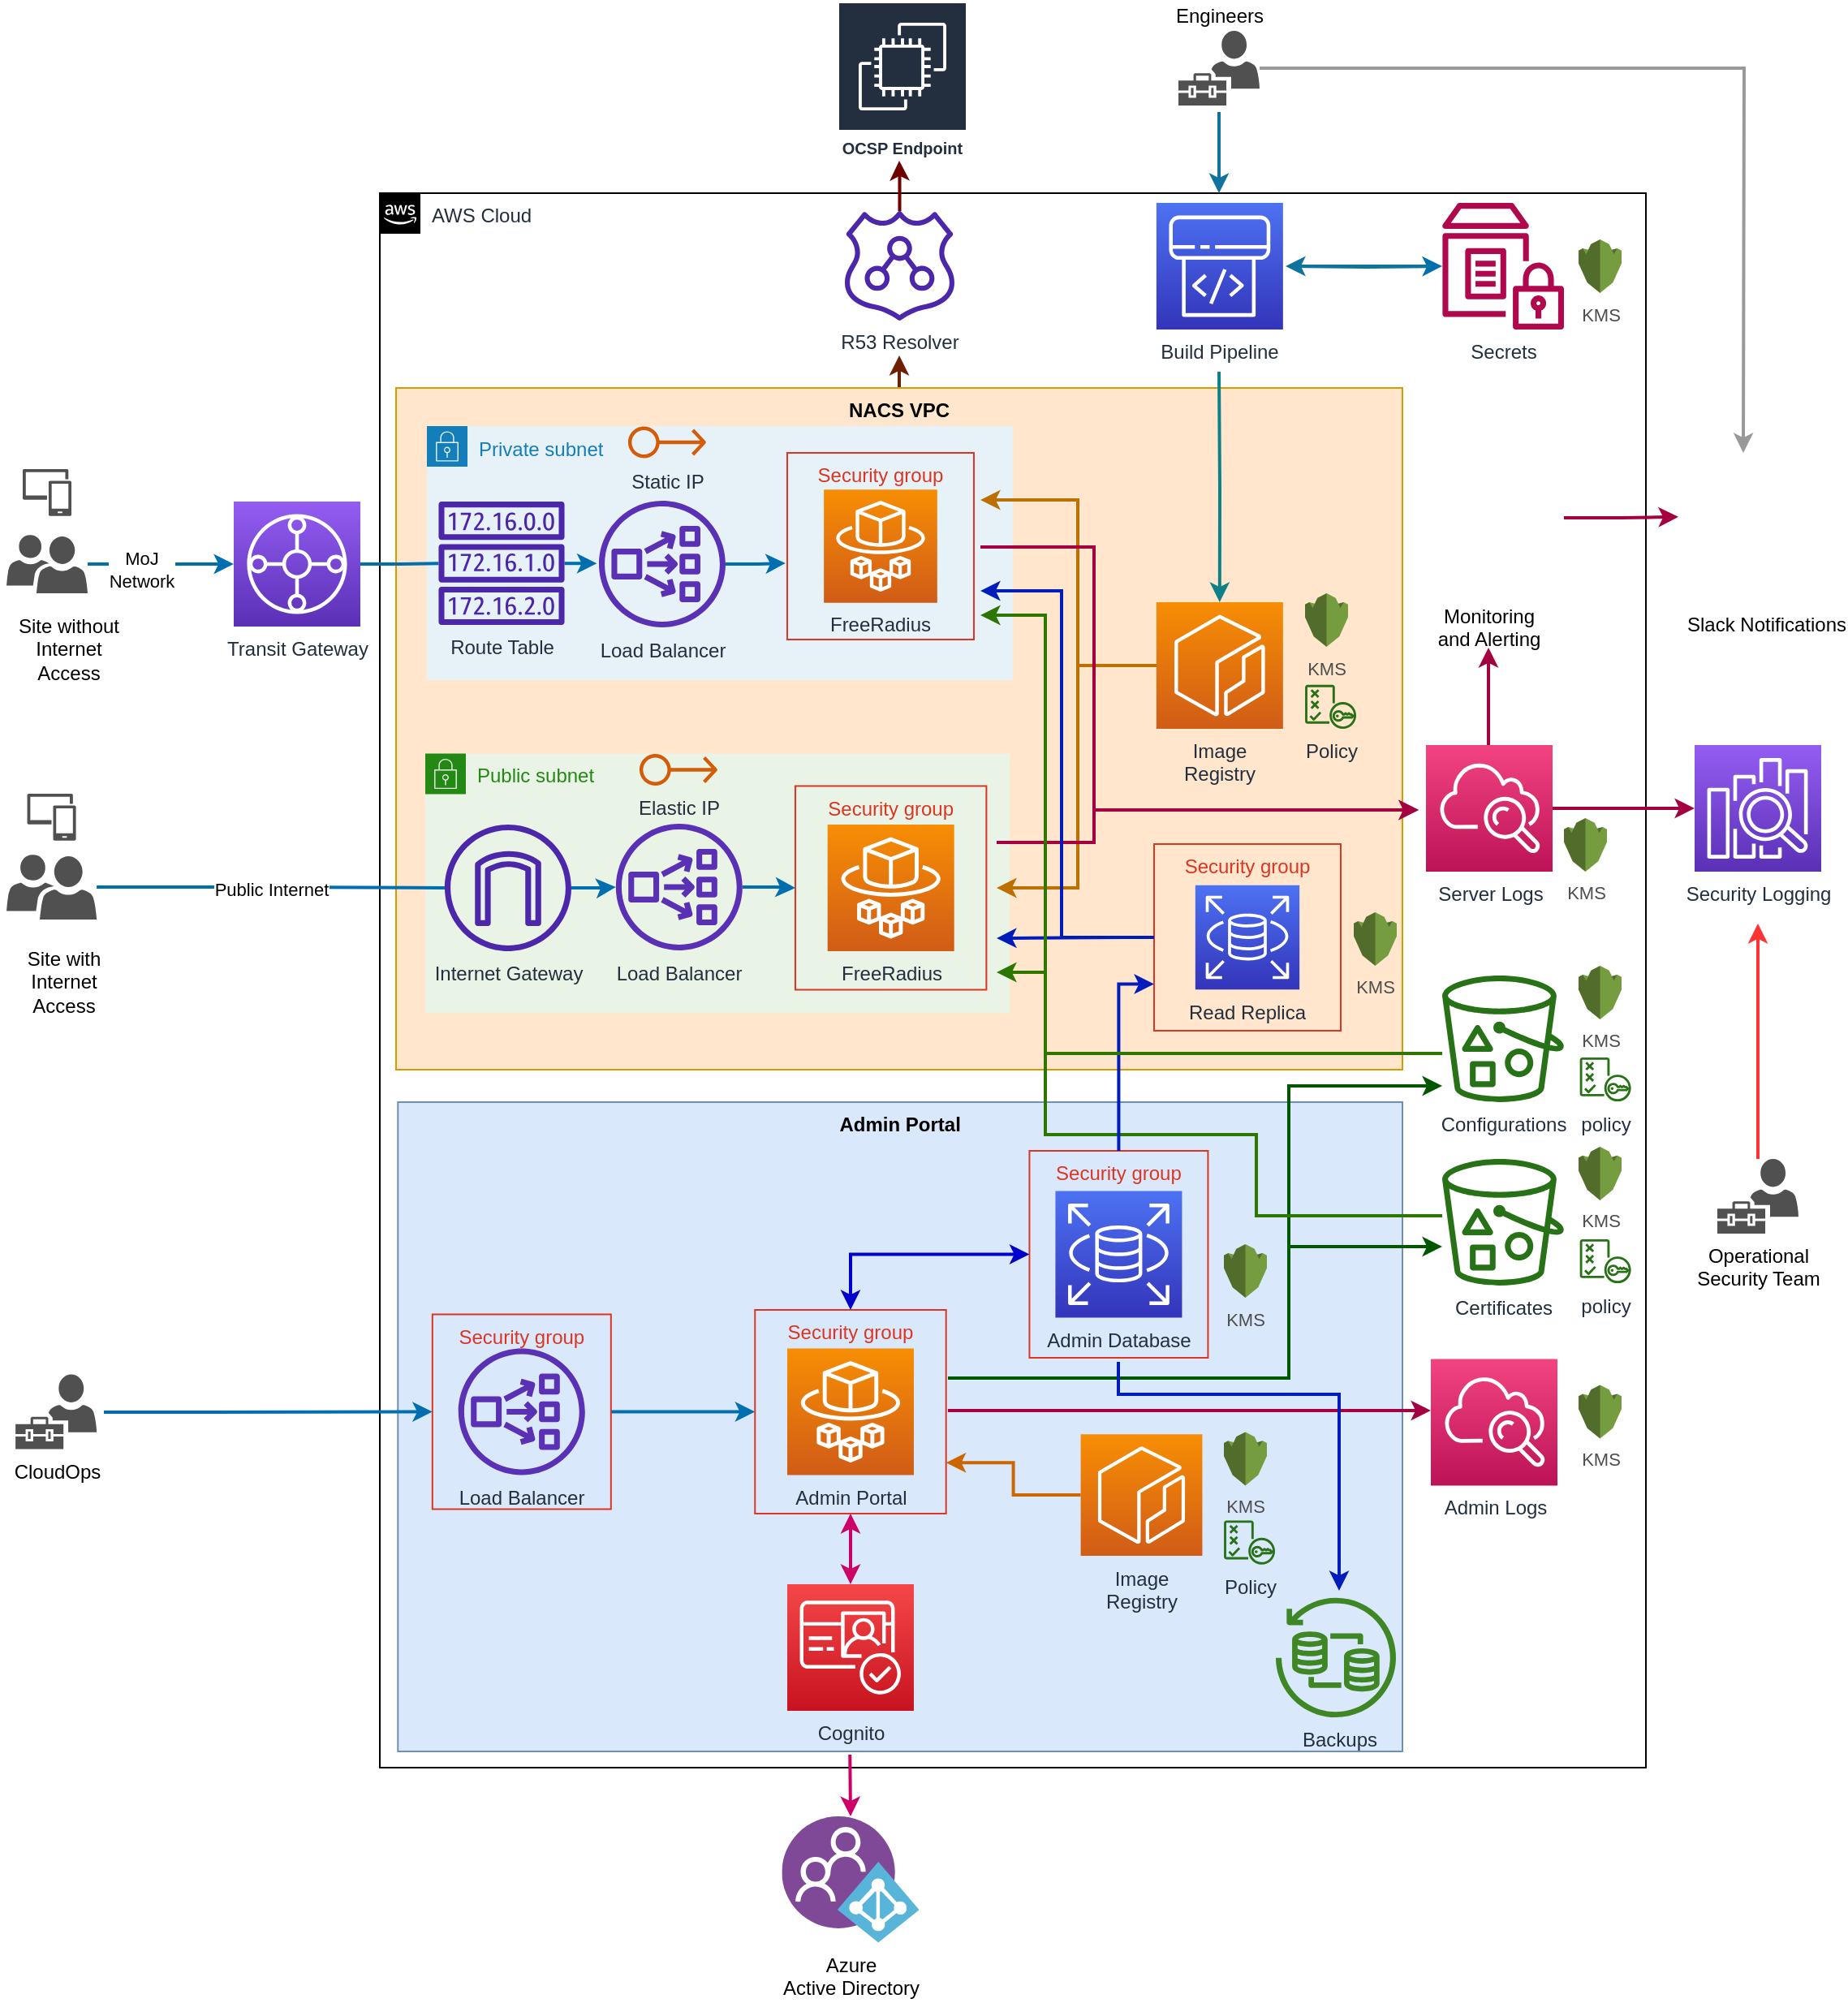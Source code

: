 <mxfile version="15.8.8" type="device"><diagram id="9MO6uvC0R2wSckzGNIwa" name="Page-1"><mxGraphModel dx="3204" dy="3673" grid="1" gridSize="10" guides="1" tooltips="1" connect="1" arrows="1" fold="1" page="1" pageScale="1" pageWidth="827" pageHeight="1169" math="0" shadow="0"><root><mxCell id="0"/><mxCell id="1" parent="0"/><mxCell id="9-9kvyiUO59uA4K4BosA-84" value="AWS Cloud" style="points=[[0,0],[0.25,0],[0.5,0],[0.75,0],[1,0],[1,0.25],[1,0.5],[1,0.75],[1,1],[0.75,1],[0.5,1],[0.25,1],[0,1],[0,0.75],[0,0.5],[0,0.25]];outlineConnect=0;gradientColor=none;html=1;whiteSpace=wrap;fontSize=12;fontStyle=0;shape=mxgraph.aws4.group;grIcon=mxgraph.aws4.group_aws_cloud_alt;strokeColor=#000000;fillColor=none;verticalAlign=top;align=left;spacingLeft=30;fontColor=#232F3E;dashed=0;" parent="1" vertex="1"><mxGeometry x="-590" y="-1060" width="780" height="970" as="geometry"/></mxCell><mxCell id="9-9kvyiUO59uA4K4BosA-189" value="Admin Portal" style="fillColor=#dae8fc;strokeColor=#6c8ebf;dashed=0;verticalAlign=top;fontStyle=1;" parent="1" vertex="1"><mxGeometry x="-578.86" y="-500" width="618.86" height="400" as="geometry"/></mxCell><mxCell id="W1wL9ashuMeTcyz9NrU6-119" style="edgeStyle=orthogonalEdgeStyle;rounded=0;orthogonalLoop=1;jettySize=auto;html=1;exitX=0.5;exitY=0;exitDx=0;exitDy=0;fontSize=11;fontColor=#4D4D4D;strokeWidth=2;fillColor=#a0522d;strokeColor=#6D1F00;" edge="1" parent="1" source="9-9kvyiUO59uA4K4BosA-187"><mxGeometry relative="1" as="geometry"><mxPoint x="-270" y="-960" as="targetPoint"/></mxGeometry></mxCell><mxCell id="9-9kvyiUO59uA4K4BosA-187" value="NACS VPC" style="fillColor=#ffe6cc;strokeColor=#d79b00;dashed=0;verticalAlign=top;fontStyle=1;" parent="1" vertex="1"><mxGeometry x="-580" y="-940" width="620" height="420" as="geometry"/></mxCell><mxCell id="9-9kvyiUO59uA4K4BosA-138" style="edgeStyle=orthogonalEdgeStyle;rounded=0;orthogonalLoop=1;jettySize=auto;html=1;strokeColor=#006EAF;strokeWidth=2;fillColor=#1ba1e2;" parent="1" source="AiLHbRzSf-J2AkT8xo80-5" target="NAixXiFrhquAeeg1MCdx-24" edge="1"><mxGeometry relative="1" as="geometry"><mxPoint x="-640" y="-616" as="targetPoint"/></mxGeometry></mxCell><mxCell id="W1wL9ashuMeTcyz9NrU6-104" value="MoJ &lt;br&gt;Network" style="edgeLabel;html=1;align=center;verticalAlign=middle;resizable=0;points=[];" vertex="1" connectable="0" parent="9-9kvyiUO59uA4K4BosA-138"><mxGeometry x="-0.275" y="-2" relative="1" as="geometry"><mxPoint y="1" as="offset"/></mxGeometry></mxCell><mxCell id="AiLHbRzSf-J2AkT8xo80-5" value="" style="pointerEvents=1;shadow=0;dashed=0;html=1;strokeColor=none;labelPosition=center;verticalLabelPosition=bottom;verticalAlign=top;align=center;fillColor=#505050;shape=mxgraph.mscae.intune.user_group" parent="1" vertex="1"><mxGeometry x="-820" y="-849.5" width="50" height="36" as="geometry"/></mxCell><mxCell id="AiLHbRzSf-J2AkT8xo80-6" value="CloudOps&lt;br&gt;" style="pointerEvents=1;shadow=0;dashed=0;html=1;strokeColor=none;labelPosition=center;verticalLabelPosition=bottom;verticalAlign=top;align=center;fillColor=#505050;shape=mxgraph.mscae.intune.user_management" parent="1" vertex="1"><mxGeometry x="-814.44" y="-332.25" width="50" height="46" as="geometry"/></mxCell><mxCell id="AiLHbRzSf-J2AkT8xo80-28" value="" style="pointerEvents=1;shadow=0;dashed=0;html=1;strokeColor=none;labelPosition=center;verticalLabelPosition=bottom;verticalAlign=top;align=center;fillColor=#505050;shape=mxgraph.mscae.intune.device_group" parent="1" vertex="1"><mxGeometry x="-810" y="-890.0" width="30" height="28.88" as="geometry"/></mxCell><mxCell id="Zwe5Y7tv6AMG9vgAHVcf-19" value="Azure &lt;br&gt;Active Directory" style="aspect=fixed;html=1;points=[];align=center;image;fontSize=12;image=img/lib/mscae/Azure_AD_B2C.svg;" parent="1" vertex="1"><mxGeometry x="-342.3" y="-60" width="84.58" height="77.81" as="geometry"/></mxCell><mxCell id="ob2yoat7zag57HKbLGKw-67" style="edgeStyle=orthogonalEdgeStyle;rounded=0;orthogonalLoop=1;jettySize=auto;html=1;entryX=0.5;entryY=0;entryDx=0;entryDy=0;entryPerimeter=0;strokeColor=#CC0066;strokeWidth=2;exitX=0.45;exitY=1.005;exitDx=0;exitDy=0;exitPerimeter=0;" parent="1" source="9-9kvyiUO59uA4K4BosA-189" target="Zwe5Y7tv6AMG9vgAHVcf-19" edge="1"><mxGeometry relative="1" as="geometry"><mxPoint x="-300" y="-90" as="sourcePoint"/></mxGeometry></mxCell><mxCell id="ob2yoat7zag57HKbLGKw-77" style="edgeStyle=orthogonalEdgeStyle;rounded=0;orthogonalLoop=1;jettySize=auto;html=1;entryX=0.5;entryY=1;entryDx=0;entryDy=0;startArrow=classic;startFill=1;strokeWidth=2;strokeColor=#CC0066;" parent="1" source="9-9kvyiUO59uA4K4BosA-210" target="ob2yoat7zag57HKbLGKw-64" edge="1"><mxGeometry relative="1" as="geometry"/></mxCell><mxCell id="9-9kvyiUO59uA4K4BosA-210" value="Cognito&lt;br&gt;" style="outlineConnect=0;fontColor=#232F3E;gradientColor=#F54749;gradientDirection=north;fillColor=#C7131F;strokeColor=#ffffff;dashed=0;verticalLabelPosition=bottom;verticalAlign=top;align=center;html=1;fontSize=12;fontStyle=0;aspect=fixed;shape=mxgraph.aws4.resourceIcon;resIcon=mxgraph.aws4.cognito;labelPosition=center;" parent="1" vertex="1"><mxGeometry x="-339.01" y="-203" width="78" height="78" as="geometry"/></mxCell><mxCell id="b-nBgKYfW51M7RJ4Bktz-7" style="edgeStyle=orthogonalEdgeStyle;rounded=0;orthogonalLoop=1;jettySize=auto;html=1;strokeColor=#006EAF;strokeWidth=2;entryX=0;entryY=0.5;entryDx=0;entryDy=0;fillColor=#1ba1e2;" parent="1" target="NAixXiFrhquAeeg1MCdx-9" edge="1"><mxGeometry relative="1" as="geometry"><mxPoint x="-520" y="-271" as="targetPoint"/><mxPoint x="-760" y="-309" as="sourcePoint"/><Array as="points"><mxPoint x="-694" y="-309"/></Array></mxGeometry></mxCell><mxCell id="b-nBgKYfW51M7RJ4Bktz-8" style="edgeStyle=orthogonalEdgeStyle;rounded=0;orthogonalLoop=1;jettySize=auto;html=1;strokeColor=#006EAF;strokeWidth=2;exitX=1;exitY=0.5;exitDx=0;exitDy=0;entryX=0;entryY=0.5;entryDx=0;entryDy=0;fillColor=#1ba1e2;" parent="1" source="NAixXiFrhquAeeg1MCdx-9" target="ob2yoat7zag57HKbLGKw-64" edge="1"><mxGeometry relative="1" as="geometry"><mxPoint x="-397.23" y="-270.76" as="sourcePoint"/><mxPoint x="-367.23" y="-270.76" as="targetPoint"/></mxGeometry></mxCell><mxCell id="ob2yoat7zag57HKbLGKw-85" style="edgeStyle=orthogonalEdgeStyle;rounded=0;orthogonalLoop=1;jettySize=auto;html=1;startArrow=none;startFill=0;endArrow=classic;endFill=1;strokeWidth=2;strokeColor=#CC6600;entryX=1;entryY=0.75;entryDx=0;entryDy=0;" parent="1" source="ojEpdzs_7g75hfdYQlUM-1" target="ob2yoat7zag57HKbLGKw-64" edge="1"><mxGeometry relative="1" as="geometry"><Array as="points"/><mxPoint x="-230" y="-280" as="targetPoint"/></mxGeometry></mxCell><mxCell id="ojEpdzs_7g75hfdYQlUM-1" value="Image &lt;br&gt;Registry" style="outlineConnect=0;fontColor=#232F3E;gradientColor=#F78E04;gradientDirection=north;fillColor=#D05C17;strokeColor=#ffffff;dashed=0;verticalLabelPosition=bottom;verticalAlign=top;align=center;html=1;fontSize=12;fontStyle=0;aspect=fixed;shape=mxgraph.aws4.resourceIcon;resIcon=mxgraph.aws4.ecr;" parent="1" vertex="1"><mxGeometry x="-158.21" y="-295.37" width="74.93" height="74.93" as="geometry"/></mxCell><mxCell id="NAixXiFrhquAeeg1MCdx-20" value="Policy" style="outlineConnect=0;fontColor=#232F3E;gradientColor=none;fillColor=#277116;strokeColor=none;dashed=0;verticalLabelPosition=bottom;verticalAlign=top;align=center;html=1;fontSize=12;fontStyle=0;aspect=fixed;pointerEvents=1;shape=mxgraph.aws4.policy;" parent="1" vertex="1"><mxGeometry x="-70.0" y="-242.25" width="31.57" height="27.12" as="geometry"/></mxCell><mxCell id="NAixXiFrhquAeeg1MCdx-24" value="Transit Gateway" style="outlineConnect=0;fontColor=#232F3E;gradientColor=#945DF2;gradientDirection=north;fillColor=#5A30B5;strokeColor=#ffffff;dashed=0;verticalLabelPosition=bottom;verticalAlign=top;align=center;html=1;fontSize=12;fontStyle=0;aspect=fixed;shape=mxgraph.aws4.resourceIcon;resIcon=mxgraph.aws4.transit_gateway;labelPosition=center;" parent="1" vertex="1"><mxGeometry x="-680" y="-870" width="78" height="77" as="geometry"/></mxCell><mxCell id="ob2yoat7zag57HKbLGKw-10" value="Image&lt;br&gt;Registry" style="outlineConnect=0;fontColor=#232F3E;gradientColor=#F78E04;gradientDirection=north;fillColor=#D05C17;strokeColor=#ffffff;dashed=0;verticalLabelPosition=bottom;verticalAlign=top;align=center;html=1;fontSize=12;fontStyle=0;aspect=fixed;shape=mxgraph.aws4.resourceIcon;resIcon=mxgraph.aws4.ecr;" parent="1" vertex="1"><mxGeometry x="-111.57" y="-808" width="78" height="78" as="geometry"/></mxCell><mxCell id="ob2yoat7zag57HKbLGKw-32" style="edgeStyle=orthogonalEdgeStyle;rounded=0;orthogonalLoop=1;jettySize=auto;html=1;fillColor=#e1d5e7;strokeColor=#6666FF;strokeWidth=2;" parent="1" source="ob2yoat7zag57HKbLGKw-17" target="ob2yoat7zag57HKbLGKw-25" edge="1"><mxGeometry relative="1" as="geometry"><mxPoint x="-428.001" y="-594.488" as="sourcePoint"/><mxPoint x="-349" y="-711" as="targetPoint"/></mxGeometry></mxCell><mxCell id="ob2yoat7zag57HKbLGKw-51" value="Policy" style="outlineConnect=0;fontColor=#232F3E;gradientColor=none;fillColor=#277116;strokeColor=none;dashed=0;verticalLabelPosition=bottom;verticalAlign=top;align=center;html=1;fontSize=12;fontStyle=0;aspect=fixed;pointerEvents=1;shape=mxgraph.aws4.policy;" parent="1" vertex="1"><mxGeometry x="-20.0" y="-757.12" width="31.57" height="27.12" as="geometry"/></mxCell><mxCell id="ob2yoat7zag57HKbLGKw-61" value="Configurations" style="outlineConnect=0;fontColor=#232F3E;gradientColor=none;fillColor=#277116;strokeColor=none;dashed=0;verticalLabelPosition=bottom;verticalAlign=top;align=center;html=1;fontSize=12;fontStyle=0;aspect=fixed;pointerEvents=1;shape=mxgraph.aws4.bucket_with_objects;" parent="1" vertex="1"><mxGeometry x="64.5" y="-578" width="75" height="78" as="geometry"/></mxCell><mxCell id="ob2yoat7zag57HKbLGKw-62" value="" style="group" parent="1" vertex="1" connectable="0"><mxGeometry x="-358.86" y="-372" width="117.7" height="125.5" as="geometry"/></mxCell><mxCell id="ob2yoat7zag57HKbLGKw-63" value="" style="group" parent="ob2yoat7zag57HKbLGKw-62" vertex="1" connectable="0"><mxGeometry width="117.7" height="125.5" as="geometry"/></mxCell><mxCell id="ob2yoat7zag57HKbLGKw-64" value="Security group" style="fillColor=none;strokeColor=#DD3522;verticalAlign=top;fontStyle=0;fontColor=#DD3522;" parent="ob2yoat7zag57HKbLGKw-63" vertex="1"><mxGeometry width="117.7" height="125.5" as="geometry"/></mxCell><mxCell id="ob2yoat7zag57HKbLGKw-65" value="Admin Portal" style="outlineConnect=0;fontColor=#232F3E;gradientColor=#F78E04;gradientDirection=north;fillColor=#D05C17;strokeColor=#ffffff;dashed=0;verticalLabelPosition=bottom;verticalAlign=top;align=center;html=1;fontSize=12;fontStyle=0;aspect=fixed;shape=mxgraph.aws4.resourceIcon;resIcon=mxgraph.aws4.fargate;" parent="ob2yoat7zag57HKbLGKw-63" vertex="1"><mxGeometry x="19.85" y="23.75" width="78" height="78" as="geometry"/></mxCell><mxCell id="ob2yoat7zag57HKbLGKw-75" value="" style="group" parent="1" vertex="1" connectable="0"><mxGeometry x="-557.59" y="-369.25" width="110" height="120" as="geometry"/></mxCell><mxCell id="NAixXiFrhquAeeg1MCdx-9" value="Security group" style="fillColor=none;strokeColor=#DD3522;verticalAlign=top;fontStyle=0;fontColor=#DD3522;" parent="ob2yoat7zag57HKbLGKw-75" vertex="1"><mxGeometry width="110" height="120" as="geometry"/></mxCell><mxCell id="b-nBgKYfW51M7RJ4Bktz-9" value="Load Balancer" style="outlineConnect=0;fontColor=#232F3E;gradientColor=none;fillColor=#5A30B5;strokeColor=none;dashed=0;verticalLabelPosition=bottom;verticalAlign=top;align=center;html=1;fontSize=12;fontStyle=0;aspect=fixed;pointerEvents=1;shape=mxgraph.aws4.network_load_balancer;" parent="ob2yoat7zag57HKbLGKw-75" vertex="1"><mxGeometry x="16" y="21.0" width="78" height="78" as="geometry"/></mxCell><mxCell id="ob2yoat7zag57HKbLGKw-73" value="" style="group" parent="1" vertex="1" connectable="0"><mxGeometry x="-189.78" y="-470.0" width="110" height="127.5" as="geometry"/></mxCell><mxCell id="NAixXiFrhquAeeg1MCdx-26" value="Security group" style="fillColor=none;strokeColor=#DD3522;verticalAlign=top;fontStyle=0;fontColor=#DD3522;" parent="ob2yoat7zag57HKbLGKw-73" vertex="1"><mxGeometry width="110" height="127.5" as="geometry"/></mxCell><mxCell id="9-9kvyiUO59uA4K4BosA-149" value="Admin Database" style="outlineConnect=0;fontColor=#232F3E;gradientColor=#4D72F3;gradientDirection=north;fillColor=#3334B9;strokeColor=#ffffff;dashed=0;verticalLabelPosition=bottom;verticalAlign=top;align=center;html=1;fontSize=12;fontStyle=0;aspect=fixed;shape=mxgraph.aws4.resourceIcon;resIcon=mxgraph.aws4.rds;" parent="ob2yoat7zag57HKbLGKw-73" vertex="1"><mxGeometry x="16.0" y="24.75" width="78" height="78" as="geometry"/></mxCell><mxCell id="ob2yoat7zag57HKbLGKw-76" style="edgeStyle=orthogonalEdgeStyle;rounded=0;orthogonalLoop=1;jettySize=auto;html=1;entryX=0.5;entryY=0;entryDx=0;entryDy=0;strokeWidth=2;strokeColor=#0000CC;startArrow=classic;startFill=1;" parent="1" source="NAixXiFrhquAeeg1MCdx-26" target="ob2yoat7zag57HKbLGKw-64" edge="1"><mxGeometry relative="1" as="geometry"/></mxCell><mxCell id="ob2yoat7zag57HKbLGKw-84" value="policy&lt;br&gt;" style="outlineConnect=0;fontColor=#232F3E;gradientColor=none;fillColor=#277116;strokeColor=none;dashed=0;verticalLabelPosition=bottom;verticalAlign=top;align=center;html=1;fontSize=12;fontStyle=0;aspect=fixed;pointerEvents=1;shape=mxgraph.aws4.policy;" parent="1" vertex="1"><mxGeometry x="149.29" y="-527.56" width="31.57" height="27.12" as="geometry"/></mxCell><mxCell id="W1wL9ashuMeTcyz9NrU6-90" style="edgeStyle=orthogonalEdgeStyle;rounded=0;orthogonalLoop=1;jettySize=auto;html=1;exitX=1;exitY=0.5;exitDx=0;exitDy=0;strokeWidth=2;fillColor=#d80073;strokeColor=#A50040;" edge="1" parent="1" source="ob2yoat7zag57HKbLGKw-92"><mxGeometry relative="1" as="geometry"><mxPoint x="210" y="-860.571" as="targetPoint"/></mxGeometry></mxCell><mxCell id="ob2yoat7zag57HKbLGKw-92" value="Monitoring &lt;br&gt;and Alerting" style="shape=image;html=1;verticalAlign=top;verticalLabelPosition=bottom;labelBackgroundColor=#ffffff;imageAspect=0;aspect=fixed;image=https://cdn4.iconfinder.com/data/icons/logos-brands-5/24/grafana-128.png;labelPosition=center;align=center;" parent="1" vertex="1"><mxGeometry x="46.5" y="-906.5" width="93" height="93" as="geometry"/></mxCell><mxCell id="W1wL9ashuMeTcyz9NrU6-6" value="" style="pointerEvents=1;shadow=0;dashed=0;html=1;strokeColor=none;labelPosition=center;verticalLabelPosition=bottom;verticalAlign=top;align=center;fillColor=#505050;shape=mxgraph.mscae.intune.user_group" vertex="1" parent="1"><mxGeometry x="-820" y="-652.5" width="55.56" height="40" as="geometry"/></mxCell><mxCell id="W1wL9ashuMeTcyz9NrU6-7" value="" style="pointerEvents=1;shadow=0;dashed=0;html=1;strokeColor=none;labelPosition=center;verticalLabelPosition=bottom;verticalAlign=top;align=center;fillColor=#505050;shape=mxgraph.mscae.intune.device_group" vertex="1" parent="1"><mxGeometry x="-807.22" y="-690.0" width="30" height="28.88" as="geometry"/></mxCell><mxCell id="W1wL9ashuMeTcyz9NrU6-8" value="Site with Internet Access" style="text;html=1;strokeColor=none;fillColor=none;align=center;verticalAlign=middle;whiteSpace=wrap;rounded=0;" vertex="1" parent="1"><mxGeometry x="-823.25" y="-584" width="76.5" height="19" as="geometry"/></mxCell><mxCell id="W1wL9ashuMeTcyz9NrU6-20" value="Security Logging" style="sketch=0;points=[[0,0,0],[0.25,0,0],[0.5,0,0],[0.75,0,0],[1,0,0],[0,1,0],[0.25,1,0],[0.5,1,0],[0.75,1,0],[1,1,0],[0,0.25,0],[0,0.5,0],[0,0.75,0],[1,0.25,0],[1,0.5,0],[1,0.75,0]];outlineConnect=0;fontColor=#232F3E;gradientColor=#945DF2;gradientDirection=north;fillColor=#5A30B5;strokeColor=#ffffff;dashed=0;verticalLabelPosition=bottom;verticalAlign=top;align=center;html=1;fontSize=12;fontStyle=0;aspect=fixed;shape=mxgraph.aws4.resourceIcon;resIcon=mxgraph.aws4.elasticsearch_service;" vertex="1" parent="1"><mxGeometry x="220" y="-720" width="78" height="78" as="geometry"/></mxCell><mxCell id="W1wL9ashuMeTcyz9NrU6-22" value="R53 Resolver" style="sketch=0;outlineConnect=0;fontColor=#232F3E;gradientColor=none;fillColor=#4D27AA;strokeColor=none;dashed=0;verticalLabelPosition=bottom;verticalAlign=top;align=center;html=1;fontSize=12;fontStyle=0;aspect=fixed;pointerEvents=1;shape=mxgraph.aws4.route_53_resolver;" vertex="1" parent="1"><mxGeometry x="-303.5" y="-1049" width="67.49" height="67.49" as="geometry"/></mxCell><mxCell id="W1wL9ashuMeTcyz9NrU6-25" value="OCSP Endpoint" style="sketch=0;outlineConnect=0;fontColor=#232F3E;gradientColor=none;strokeColor=#ffffff;fillColor=#232F3E;dashed=0;verticalLabelPosition=middle;verticalAlign=bottom;align=center;html=1;whiteSpace=wrap;fontSize=10;fontStyle=1;spacing=3;shape=mxgraph.aws4.productIcon;prIcon=mxgraph.aws4.ec2;" vertex="1" parent="1"><mxGeometry x="-308" y="-1178" width="80" height="100" as="geometry"/></mxCell><mxCell id="W1wL9ashuMeTcyz9NrU6-85" style="edgeStyle=orthogonalEdgeStyle;rounded=0;orthogonalLoop=1;jettySize=auto;html=1;strokeWidth=2;fillColor=#d80073;strokeColor=#A50040;" edge="1" parent="1" source="9-9kvyiUO59uA4K4BosA-122"><mxGeometry relative="1" as="geometry"><mxPoint x="93" y="-780" as="targetPoint"/></mxGeometry></mxCell><mxCell id="W1wL9ashuMeTcyz9NrU6-89" style="edgeStyle=orthogonalEdgeStyle;rounded=0;orthogonalLoop=1;jettySize=auto;html=1;entryX=0;entryY=0.5;entryDx=0;entryDy=0;entryPerimeter=0;strokeWidth=2;fillColor=#d80073;strokeColor=#A50040;" edge="1" parent="1" source="9-9kvyiUO59uA4K4BosA-122" target="W1wL9ashuMeTcyz9NrU6-20"><mxGeometry relative="1" as="geometry"><Array as="points"><mxPoint x="190" y="-681"/><mxPoint x="190" y="-681"/></Array></mxGeometry></mxCell><mxCell id="9-9kvyiUO59uA4K4BosA-122" value="Server Logs" style="outlineConnect=0;fontColor=#232F3E;gradientColor=#F34482;gradientDirection=north;fillColor=#BC1356;strokeColor=#ffffff;dashed=0;verticalLabelPosition=bottom;verticalAlign=top;align=center;html=1;fontSize=12;fontStyle=0;aspect=fixed;shape=mxgraph.aws4.resourceIcon;resIcon=mxgraph.aws4.cloudwatch;labelPosition=center;" parent="1" vertex="1"><mxGeometry x="54.5" y="-720" width="78" height="78" as="geometry"/></mxCell><mxCell id="W1wL9ashuMeTcyz9NrU6-30" value="Slack Notifications" style="shape=image;html=1;verticalAlign=top;verticalLabelPosition=bottom;labelBackgroundColor=#ffffff;imageAspect=0;aspect=fixed;image=https://cdn2.iconfinder.com/data/icons/social-media-2285/512/1_Slack_colored_svg-128.png" vertex="1" parent="1"><mxGeometry x="220" y="-896" width="88" height="88" as="geometry"/></mxCell><mxCell id="W1wL9ashuMeTcyz9NrU6-34" style="edgeStyle=orthogonalEdgeStyle;rounded=0;orthogonalLoop=1;jettySize=auto;html=1;strokeWidth=2;fillColor=#b0e3e6;strokeColor=#0e8088;" edge="1" parent="1" target="ob2yoat7zag57HKbLGKw-10"><mxGeometry relative="1" as="geometry"><mxPoint x="-73" y="-950" as="sourcePoint"/></mxGeometry></mxCell><mxCell id="W1wL9ashuMeTcyz9NrU6-106" style="edgeStyle=orthogonalEdgeStyle;rounded=0;orthogonalLoop=1;jettySize=auto;html=1;strokeWidth=2;fillColor=#1ba1e2;strokeColor=#006EAF;" edge="1" parent="1" target="W1wL9ashuMeTcyz9NrU6-82"><mxGeometry relative="1" as="geometry"><mxPoint x="-30" y="-1015" as="sourcePoint"/></mxGeometry></mxCell><mxCell id="W1wL9ashuMeTcyz9NrU6-33" value="Build Pipeline" style="sketch=0;points=[[0,0,0],[0.25,0,0],[0.5,0,0],[0.75,0,0],[1,0,0],[0,1,0],[0.25,1,0],[0.5,1,0],[0.75,1,0],[1,1,0],[0,0.25,0],[0,0.5,0],[0,0.75,0],[1,0.25,0],[1,0.5,0],[1,0.75,0]];outlineConnect=0;fontColor=#232F3E;gradientColor=#4D72F3;gradientDirection=north;fillColor=#3334B9;strokeColor=#ffffff;dashed=0;verticalLabelPosition=bottom;verticalAlign=top;align=center;html=1;fontSize=12;fontStyle=0;aspect=fixed;shape=mxgraph.aws4.resourceIcon;resIcon=mxgraph.aws4.codepipeline;" vertex="1" parent="1"><mxGeometry x="-111.57" y="-1054" width="78" height="78" as="geometry"/></mxCell><mxCell id="W1wL9ashuMeTcyz9NrU6-38" value="policy&lt;br&gt;" style="outlineConnect=0;fontColor=#232F3E;gradientColor=none;fillColor=#277116;strokeColor=none;dashed=0;verticalLabelPosition=bottom;verticalAlign=top;align=center;html=1;fontSize=12;fontStyle=0;aspect=fixed;pointerEvents=1;shape=mxgraph.aws4.policy;" vertex="1" parent="1"><mxGeometry x="149.29" y="-415.56" width="31.57" height="27.12" as="geometry"/></mxCell><mxCell id="W1wL9ashuMeTcyz9NrU6-48" value="Site without Internet Access" style="text;html=1;strokeColor=none;fillColor=none;align=center;verticalAlign=middle;whiteSpace=wrap;rounded=0;" vertex="1" parent="1"><mxGeometry x="-820" y="-788.94" width="76.5" height="19" as="geometry"/></mxCell><mxCell id="W1wL9ashuMeTcyz9NrU6-53" value="Private subnet" style="points=[[0,0],[0.25,0],[0.5,0],[0.75,0],[1,0],[1,0.25],[1,0.5],[1,0.75],[1,1],[0.75,1],[0.5,1],[0.25,1],[0,1],[0,0.75],[0,0.5],[0,0.25]];outlineConnect=0;gradientColor=none;html=1;whiteSpace=wrap;fontSize=12;fontStyle=0;shape=mxgraph.aws4.group;grIcon=mxgraph.aws4.group_security_group;grStroke=0;strokeColor=#147EBA;fillColor=#E6F2F8;verticalAlign=top;align=left;spacingLeft=30;fontColor=#147EBA;dashed=0;" vertex="1" parent="1"><mxGeometry x="-561" y="-916.5" width="361" height="156.5" as="geometry"/></mxCell><mxCell id="W1wL9ashuMeTcyz9NrU6-57" style="edgeStyle=orthogonalEdgeStyle;rounded=0;orthogonalLoop=1;jettySize=auto;html=1;entryX=-0.009;entryY=0.591;entryDx=0;entryDy=0;strokeWidth=2;fillColor=#1ba1e2;strokeColor=#006EAF;entryPerimeter=0;" edge="1" parent="1" source="ob2yoat7zag57HKbLGKw-17" target="ob2yoat7zag57HKbLGKw-25"><mxGeometry relative="1" as="geometry"><mxPoint x="-430" y="-842" as="sourcePoint"/></mxGeometry></mxCell><mxCell id="ob2yoat7zag57HKbLGKw-17" value="&lt;span style=&quot;font-weight: 400&quot;&gt;Load Balancer&lt;/span&gt;" style="outlineConnect=0;fontColor=#232F3E;gradientColor=none;fillColor=#5A30B5;strokeColor=none;dashed=0;verticalLabelPosition=bottom;verticalAlign=top;align=center;html=1;fontSize=12;fontStyle=1;aspect=fixed;pointerEvents=1;shape=mxgraph.aws4.network_load_balancer;" parent="1" vertex="1"><mxGeometry x="-455" y="-870.5" width="78" height="78" as="geometry"/></mxCell><mxCell id="W1wL9ashuMeTcyz9NrU6-44" value="Static IP" style="sketch=0;outlineConnect=0;fontColor=#232F3E;gradientColor=none;fillColor=#D45B07;strokeColor=none;dashed=0;verticalLabelPosition=bottom;verticalAlign=top;align=center;html=1;fontSize=12;fontStyle=0;aspect=fixed;pointerEvents=1;shape=mxgraph.aws4.elastic_ip_address;" vertex="1" parent="1"><mxGeometry x="-437" y="-916.5" width="48" height="20" as="geometry"/></mxCell><mxCell id="ob2yoat7zag57HKbLGKw-24" value="" style="group" parent="1" vertex="1" connectable="0"><mxGeometry x="-339.01" y="-900" width="115" height="115" as="geometry"/></mxCell><mxCell id="ob2yoat7zag57HKbLGKw-25" value="Security group" style="fillColor=none;strokeColor=#DD3522;verticalAlign=top;fontStyle=0;fontColor=#DD3522;" parent="ob2yoat7zag57HKbLGKw-24" vertex="1"><mxGeometry width="115" height="115" as="geometry"/></mxCell><mxCell id="ob2yoat7zag57HKbLGKw-26" value="FreeRadius" style="outlineConnect=0;fontColor=#232F3E;gradientColor=#F78E04;gradientDirection=north;fillColor=#D05C17;strokeColor=#ffffff;dashed=0;verticalLabelPosition=bottom;verticalAlign=top;align=center;html=1;fontSize=12;fontStyle=0;aspect=fixed;shape=mxgraph.aws4.resourceIcon;resIcon=mxgraph.aws4.fargate;" parent="ob2yoat7zag57HKbLGKw-24" vertex="1"><mxGeometry x="22.585" y="22.583" width="69.835" height="69.835" as="geometry"/></mxCell><mxCell id="ob2yoat7zag57HKbLGKw-6" style="edgeStyle=orthogonalEdgeStyle;rounded=0;orthogonalLoop=1;jettySize=auto;html=1;strokeColor=#6666FF;strokeWidth=2;entryX=0;entryY=0.5;entryDx=0;entryDy=0;" parent="1" source="9-9kvyiUO59uA4K4BosA-106" target="ob2yoat7zag57HKbLGKw-54" edge="1"><mxGeometry relative="1" as="geometry"><mxPoint x="-355.01" y="-423.917" as="targetPoint"/><Array as="points"/></mxGeometry></mxCell><mxCell id="ob2yoat7zag57HKbLGKw-53" value="" style="group" parent="1" vertex="1" connectable="0"><mxGeometry x="-451.71" y="-808" width="436.71" height="373.25" as="geometry"/></mxCell><mxCell id="ob2yoat7zag57HKbLGKw-57" value="" style="group" parent="ob2yoat7zag57HKbLGKw-53" vertex="1" connectable="0"><mxGeometry x="117.7" y="113.25" width="319.01" height="260" as="geometry"/></mxCell><mxCell id="W1wL9ashuMeTcyz9NrU6-54" value="Public subnet" style="points=[[0,0],[0.25,0],[0.5,0],[0.75,0],[1,0],[1,0.25],[1,0.5],[1,0.75],[1,1],[0.75,1],[0.5,1],[0.25,1],[0,1],[0,0.75],[0,0.5],[0,0.25]];outlineConnect=0;gradientColor=none;html=1;whiteSpace=wrap;fontSize=12;fontStyle=0;shape=mxgraph.aws4.group;grIcon=mxgraph.aws4.group_security_group;grStroke=0;strokeColor=#248814;fillColor=#E9F3E6;verticalAlign=top;align=left;spacingLeft=30;fontColor=#248814;dashed=0;" vertex="1" parent="ob2yoat7zag57HKbLGKw-57"><mxGeometry x="-228" y="-20" width="360" height="160" as="geometry"/></mxCell><mxCell id="ob2yoat7zag57HKbLGKw-54" value="Security group" style="fillColor=none;strokeColor=#DD3522;verticalAlign=top;fontStyle=0;fontColor=#DD3522;" parent="ob2yoat7zag57HKbLGKw-57" vertex="1"><mxGeometry width="117.7" height="125.5" as="geometry"/></mxCell><mxCell id="ob2yoat7zag57HKbLGKw-55" value="FreeRadius" style="outlineConnect=0;fontColor=#232F3E;gradientColor=#F78E04;gradientDirection=north;fillColor=#D05C17;strokeColor=#ffffff;dashed=0;verticalLabelPosition=bottom;verticalAlign=top;align=center;html=1;fontSize=12;fontStyle=0;aspect=fixed;shape=mxgraph.aws4.resourceIcon;resIcon=mxgraph.aws4.fargate;" parent="ob2yoat7zag57HKbLGKw-57" vertex="1"><mxGeometry x="19.85" y="23.75" width="78" height="78" as="geometry"/></mxCell><mxCell id="ob2yoat7zag57HKbLGKw-35" value="" style="group" parent="ob2yoat7zag57HKbLGKw-57" vertex="1" connectable="0"><mxGeometry x="221.01" y="35.75" width="115" height="115" as="geometry"/></mxCell><mxCell id="NAixXiFrhquAeeg1MCdx-3" value="Security group" style="fillColor=none;strokeColor=#DD3522;verticalAlign=top;fontStyle=0;fontColor=#DD3522;" parent="ob2yoat7zag57HKbLGKw-35" vertex="1"><mxGeometry width="115" height="115" as="geometry"/></mxCell><mxCell id="iMxpz6M9b-CzHR5uXrkI-1" value="Read Replica" style="outlineConnect=0;fontColor=#232F3E;gradientColor=#4D72F3;gradientDirection=north;fillColor=#3334B9;strokeColor=#ffffff;dashed=0;verticalLabelPosition=bottom;verticalAlign=top;align=center;html=1;fontSize=12;fontStyle=0;aspect=fixed;shape=mxgraph.aws4.resourceIcon;resIcon=mxgraph.aws4.rds;" parent="ob2yoat7zag57HKbLGKw-35" vertex="1"><mxGeometry x="25.413" y="25.413" width="64.166" height="64.166" as="geometry"/></mxCell><mxCell id="W1wL9ashuMeTcyz9NrU6-62" style="edgeStyle=orthogonalEdgeStyle;rounded=0;orthogonalLoop=1;jettySize=auto;html=1;exitX=0;exitY=0.5;exitDx=0;exitDy=0;strokeWidth=2;fillColor=#0050ef;strokeColor=#001DBC;" edge="1" parent="ob2yoat7zag57HKbLGKw-57" source="NAixXiFrhquAeeg1MCdx-3"><mxGeometry relative="1" as="geometry"><mxPoint x="124.01" y="93.75" as="targetPoint"/><Array as="points"><mxPoint x="204" y="94"/></Array></mxGeometry></mxCell><mxCell id="W1wL9ashuMeTcyz9NrU6-43" value="Elastic IP" style="sketch=0;outlineConnect=0;fontColor=#232F3E;gradientColor=none;fillColor=#D45B07;strokeColor=none;dashed=0;verticalLabelPosition=bottom;verticalAlign=top;align=center;html=1;fontSize=12;fontStyle=0;aspect=fixed;pointerEvents=1;shape=mxgraph.aws4.elastic_ip_address;" vertex="1" parent="ob2yoat7zag57HKbLGKw-57"><mxGeometry x="-95.99" y="-20" width="48" height="20" as="geometry"/></mxCell><mxCell id="W1wL9ashuMeTcyz9NrU6-55" style="edgeStyle=orthogonalEdgeStyle;rounded=0;orthogonalLoop=1;jettySize=auto;html=1;entryX=0;entryY=0.5;entryDx=0;entryDy=0;strokeWidth=2;fillColor=#1ba1e2;strokeColor=#006EAF;" edge="1" parent="1" source="9-9kvyiUO59uA4K4BosA-106" target="ob2yoat7zag57HKbLGKw-54"><mxGeometry relative="1" as="geometry"/></mxCell><mxCell id="9-9kvyiUO59uA4K4BosA-106" value="Load Balancer" style="outlineConnect=0;fontColor=#232F3E;gradientColor=none;fillColor=#5A30B5;strokeColor=none;dashed=0;verticalLabelPosition=bottom;verticalAlign=top;align=center;html=1;fontSize=12;fontStyle=0;aspect=fixed;pointerEvents=1;shape=mxgraph.aws4.network_load_balancer;" parent="1" vertex="1"><mxGeometry x="-444.59" y="-671.5" width="78" height="78" as="geometry"/></mxCell><mxCell id="W1wL9ashuMeTcyz9NrU6-9" style="edgeStyle=orthogonalEdgeStyle;rounded=0;orthogonalLoop=1;jettySize=auto;html=1;strokeWidth=2;fillColor=#1ba1e2;strokeColor=#006EAF;startArrow=none;" edge="1" parent="1" source="W1wL9ashuMeTcyz9NrU6-99" target="9-9kvyiUO59uA4K4BosA-106"><mxGeometry relative="1" as="geometry"/></mxCell><mxCell id="ob2yoat7zag57HKbLGKw-34" style="edgeStyle=orthogonalEdgeStyle;rounded=0;orthogonalLoop=1;jettySize=auto;html=1;strokeWidth=2;strokeColor=#006EAF;fillColor=#1ba1e2;startArrow=none;" parent="1" source="W1wL9ashuMeTcyz9NrU6-102" edge="1"><mxGeometry relative="1" as="geometry"><mxPoint x="-615.29" y="-898.5" as="sourcePoint"/><mxPoint x="-456" y="-832" as="targetPoint"/><Array as="points"/></mxGeometry></mxCell><mxCell id="W1wL9ashuMeTcyz9NrU6-65" style="edgeStyle=orthogonalEdgeStyle;rounded=0;orthogonalLoop=1;jettySize=auto;html=1;strokeWidth=2;fillColor=#f0a30a;strokeColor=#BD7000;" edge="1" parent="1" source="ob2yoat7zag57HKbLGKw-10"><mxGeometry relative="1" as="geometry"><mxPoint x="-210" y="-632" as="targetPoint"/><Array as="points"><mxPoint x="-160" y="-769"/><mxPoint x="-160" y="-632"/></Array></mxGeometry></mxCell><mxCell id="W1wL9ashuMeTcyz9NrU6-66" style="edgeStyle=orthogonalEdgeStyle;rounded=0;orthogonalLoop=1;jettySize=auto;html=1;strokeWidth=2;fillColor=#f0a30a;strokeColor=#BD7000;" edge="1" parent="1" source="ob2yoat7zag57HKbLGKw-10"><mxGeometry relative="1" as="geometry"><mxPoint x="-220" y="-871" as="targetPoint"/><Array as="points"><mxPoint x="-160" y="-769"/><mxPoint x="-160" y="-871"/></Array></mxGeometry></mxCell><mxCell id="W1wL9ashuMeTcyz9NrU6-69" style="edgeStyle=orthogonalEdgeStyle;rounded=0;orthogonalLoop=1;jettySize=auto;html=1;strokeWidth=2;fillColor=#d80073;strokeColor=#A50040;" edge="1" parent="1"><mxGeometry relative="1" as="geometry"><mxPoint x="-220" y="-842" as="sourcePoint"/><mxPoint x="50" y="-680" as="targetPoint"/><Array as="points"><mxPoint x="-150" y="-842"/><mxPoint x="-150" y="-680"/></Array></mxGeometry></mxCell><mxCell id="W1wL9ashuMeTcyz9NrU6-70" style="edgeStyle=orthogonalEdgeStyle;rounded=0;orthogonalLoop=1;jettySize=auto;html=1;strokeWidth=2;fillColor=#d80073;strokeColor=#A50040;" edge="1" parent="1"><mxGeometry relative="1" as="geometry"><mxPoint x="50" y="-680" as="targetPoint"/><mxPoint x="-210" y="-660" as="sourcePoint"/><Array as="points"><mxPoint x="-150" y="-660"/><mxPoint x="-150" y="-680"/></Array></mxGeometry></mxCell><mxCell id="W1wL9ashuMeTcyz9NrU6-74" style="edgeStyle=orthogonalEdgeStyle;rounded=0;orthogonalLoop=1;jettySize=auto;html=1;strokeWidth=2;fillColor=#008a00;strokeColor=#005700;startArrow=none;" edge="1" parent="1" target="ob2yoat7zag57HKbLGKw-61"><mxGeometry relative="1" as="geometry"><mxPoint x="60" y="-411" as="sourcePoint"/><Array as="points"><mxPoint x="-30" y="-411"/><mxPoint x="-30" y="-510"/></Array></mxGeometry></mxCell><mxCell id="W1wL9ashuMeTcyz9NrU6-75" style="edgeStyle=orthogonalEdgeStyle;rounded=0;orthogonalLoop=1;jettySize=auto;html=1;strokeWidth=2;fillColor=#008a00;strokeColor=#005700;" edge="1" parent="1" target="W1wL9ashuMeTcyz9NrU6-35"><mxGeometry relative="1" as="geometry"><mxPoint x="-240" y="-330" as="sourcePoint"/><mxPoint x="50" y="-411" as="targetPoint"/><Array as="points"><mxPoint x="-30" y="-330"/><mxPoint x="-30" y="-411"/></Array></mxGeometry></mxCell><mxCell id="W1wL9ashuMeTcyz9NrU6-76" value="Admin Logs" style="outlineConnect=0;fontColor=#232F3E;gradientColor=#F34482;gradientDirection=north;fillColor=#BC1356;strokeColor=#ffffff;dashed=0;verticalLabelPosition=bottom;verticalAlign=top;align=center;html=1;fontSize=12;fontStyle=0;aspect=fixed;shape=mxgraph.aws4.resourceIcon;resIcon=mxgraph.aws4.cloudwatch;labelPosition=center;" vertex="1" parent="1"><mxGeometry x="57.5" y="-341.81" width="78" height="78" as="geometry"/></mxCell><mxCell id="W1wL9ashuMeTcyz9NrU6-77" style="edgeStyle=orthogonalEdgeStyle;rounded=0;orthogonalLoop=1;jettySize=auto;html=1;strokeWidth=2;fillColor=#d80073;strokeColor=#A50040;" edge="1" parent="1" target="W1wL9ashuMeTcyz9NrU6-76"><mxGeometry relative="1" as="geometry"><mxPoint x="-240" y="-310" as="sourcePoint"/><Array as="points"><mxPoint x="-10" y="-310"/><mxPoint x="-10" y="-310"/></Array></mxGeometry></mxCell><mxCell id="W1wL9ashuMeTcyz9NrU6-78" style="edgeStyle=orthogonalEdgeStyle;rounded=0;orthogonalLoop=1;jettySize=auto;html=1;strokeWidth=2;fillColor=#0050ef;strokeColor=#001DBC;exitX=0;exitY=0.5;exitDx=0;exitDy=0;" edge="1" parent="1" source="NAixXiFrhquAeeg1MCdx-3"><mxGeometry relative="1" as="geometry"><mxPoint x="-120" y="-602" as="sourcePoint"/><mxPoint x="-220" y="-815" as="targetPoint"/><Array as="points"><mxPoint x="-170" y="-601"/><mxPoint x="-170" y="-815"/></Array></mxGeometry></mxCell><mxCell id="W1wL9ashuMeTcyz9NrU6-84" style="edgeStyle=orthogonalEdgeStyle;rounded=0;orthogonalLoop=1;jettySize=auto;html=1;strokeWidth=2;fillColor=#b1ddf0;strokeColor=#10739e;" edge="1" parent="1"><mxGeometry relative="1" as="geometry"><mxPoint x="58" y="-1015" as="sourcePoint"/><mxPoint x="-32" y="-1015" as="targetPoint"/></mxGeometry></mxCell><mxCell id="W1wL9ashuMeTcyz9NrU6-82" value="Secrets" style="sketch=0;outlineConnect=0;fontColor=#232F3E;gradientColor=none;fillColor=#B0084D;strokeColor=none;dashed=0;verticalLabelPosition=bottom;verticalAlign=top;align=center;html=1;fontSize=12;fontStyle=0;aspect=fixed;pointerEvents=1;shape=mxgraph.aws4.parameter_store;" vertex="1" parent="1"><mxGeometry x="64.5" y="-1054" width="75" height="78" as="geometry"/></mxCell><mxCell id="W1wL9ashuMeTcyz9NrU6-96" style="edgeStyle=orthogonalEdgeStyle;rounded=0;orthogonalLoop=1;jettySize=auto;html=1;strokeWidth=2;fillColor=#60a917;strokeColor=#2D7600;" edge="1" parent="1" source="W1wL9ashuMeTcyz9NrU6-35"><mxGeometry relative="1" as="geometry"><mxPoint x="-220" y="-800" as="targetPoint"/><Array as="points"><mxPoint x="-50" y="-430"/><mxPoint x="-50" y="-480"/><mxPoint x="-180" y="-480"/><mxPoint x="-180" y="-800"/><mxPoint x="-220" y="-800"/></Array></mxGeometry></mxCell><mxCell id="W1wL9ashuMeTcyz9NrU6-35" value="Certificates" style="outlineConnect=0;fontColor=#232F3E;gradientColor=none;fillColor=#277116;strokeColor=none;dashed=0;verticalLabelPosition=bottom;verticalAlign=top;align=center;html=1;fontSize=12;fontStyle=0;aspect=fixed;pointerEvents=1;shape=mxgraph.aws4.bucket_with_objects;" vertex="1" parent="1"><mxGeometry x="64.5" y="-465.0" width="75" height="78" as="geometry"/></mxCell><mxCell id="W1wL9ashuMeTcyz9NrU6-92" value="" style="edgeStyle=orthogonalEdgeStyle;rounded=0;orthogonalLoop=1;jettySize=auto;html=1;strokeWidth=2;fillColor=#008a00;strokeColor=#005700;endArrow=none;" edge="1" parent="1"><mxGeometry relative="1" as="geometry"><mxPoint x="-240" y="-330" as="sourcePoint"/><mxPoint x="40" y="-411" as="targetPoint"/><Array as="points"><mxPoint x="-30" y="-330"/><mxPoint x="-30" y="-411"/></Array></mxGeometry></mxCell><mxCell id="W1wL9ashuMeTcyz9NrU6-97" style="edgeStyle=orthogonalEdgeStyle;rounded=0;orthogonalLoop=1;jettySize=auto;html=1;exitX=0.5;exitY=0;exitDx=0;exitDy=0;entryX=0;entryY=0.75;entryDx=0;entryDy=0;strokeWidth=2;fillColor=#0050ef;strokeColor=#001DBC;" edge="1" parent="1" source="NAixXiFrhquAeeg1MCdx-26" target="NAixXiFrhquAeeg1MCdx-3"><mxGeometry relative="1" as="geometry"/></mxCell><mxCell id="W1wL9ashuMeTcyz9NrU6-95" style="edgeStyle=orthogonalEdgeStyle;rounded=0;orthogonalLoop=1;jettySize=auto;html=1;strokeWidth=2;fillColor=#60a917;strokeColor=#2D7600;" edge="1" parent="1" source="ob2yoat7zag57HKbLGKw-61"><mxGeometry relative="1" as="geometry"><mxPoint x="-210" y="-580" as="targetPoint"/><Array as="points"><mxPoint x="-180" y="-530"/><mxPoint x="-180" y="-580"/></Array></mxGeometry></mxCell><mxCell id="W1wL9ashuMeTcyz9NrU6-99" value="Internet Gateway" style="sketch=0;outlineConnect=0;fontColor=#232F3E;gradientColor=none;fillColor=#4D27AA;strokeColor=none;dashed=0;verticalLabelPosition=bottom;verticalAlign=top;align=center;html=1;fontSize=12;fontStyle=0;aspect=fixed;pointerEvents=1;shape=mxgraph.aws4.internet_gateway;" vertex="1" parent="1"><mxGeometry x="-550" y="-671" width="78" height="78" as="geometry"/></mxCell><mxCell id="W1wL9ashuMeTcyz9NrU6-100" value="" style="edgeStyle=orthogonalEdgeStyle;rounded=0;orthogonalLoop=1;jettySize=auto;html=1;strokeWidth=2;fillColor=#1ba1e2;strokeColor=#006EAF;endArrow=none;" edge="1" parent="1" source="W1wL9ashuMeTcyz9NrU6-6" target="W1wL9ashuMeTcyz9NrU6-99"><mxGeometry relative="1" as="geometry"><mxPoint x="-754.44" y="-632.5" as="sourcePoint"/><mxPoint x="-444.59" y="-632.5" as="targetPoint"/></mxGeometry></mxCell><mxCell id="W1wL9ashuMeTcyz9NrU6-101" value="Public Internet" style="edgeLabel;html=1;align=center;verticalAlign=middle;resizable=0;points=[];" vertex="1" connectable="0" parent="W1wL9ashuMeTcyz9NrU6-100"><mxGeometry x="0.005" y="-1" relative="1" as="geometry"><mxPoint as="offset"/></mxGeometry></mxCell><mxCell id="W1wL9ashuMeTcyz9NrU6-102" value="Route Table" style="sketch=0;outlineConnect=0;fontColor=#232F3E;gradientColor=none;fillColor=#4D27AA;strokeColor=none;dashed=0;verticalLabelPosition=bottom;verticalAlign=top;align=center;html=1;fontSize=12;fontStyle=0;aspect=fixed;pointerEvents=1;shape=mxgraph.aws4.route_table;" vertex="1" parent="1"><mxGeometry x="-554" y="-869.94" width="78" height="76" as="geometry"/></mxCell><mxCell id="W1wL9ashuMeTcyz9NrU6-103" value="" style="edgeStyle=orthogonalEdgeStyle;rounded=0;orthogonalLoop=1;jettySize=auto;html=1;strokeWidth=2;strokeColor=#006EAF;fillColor=#1ba1e2;endArrow=none;" edge="1" parent="1" source="NAixXiFrhquAeeg1MCdx-24" target="W1wL9ashuMeTcyz9NrU6-102"><mxGeometry relative="1" as="geometry"><mxPoint x="-602.0" y="-831.5" as="sourcePoint"/><mxPoint x="-455.0" y="-831.5" as="targetPoint"/><Array as="points"/></mxGeometry></mxCell><mxCell id="W1wL9ashuMeTcyz9NrU6-110" value="KMS" style="outlineConnect=0;dashed=0;verticalLabelPosition=bottom;verticalAlign=top;align=center;html=1;shape=mxgraph.aws3.kms;fillColor=#759C3E;gradientColor=none;fontSize=11;fontColor=#4D4D4D;" vertex="1" parent="1"><mxGeometry x="148.5" y="-472.56" width="26.5" height="33" as="geometry"/></mxCell><mxCell id="W1wL9ashuMeTcyz9NrU6-111" value="KMS" style="outlineConnect=0;dashed=0;verticalLabelPosition=bottom;verticalAlign=top;align=center;html=1;shape=mxgraph.aws3.kms;fillColor=#759C3E;gradientColor=none;fontSize=11;fontColor=#4D4D4D;" vertex="1" parent="1"><mxGeometry x="148.5" y="-325.75" width="26.5" height="33" as="geometry"/></mxCell><mxCell id="W1wL9ashuMeTcyz9NrU6-112" value="KMS" style="outlineConnect=0;dashed=0;verticalLabelPosition=bottom;verticalAlign=top;align=center;html=1;shape=mxgraph.aws3.kms;fillColor=#759C3E;gradientColor=none;fontSize=11;fontColor=#4D4D4D;" vertex="1" parent="1"><mxGeometry x="-70" y="-296.81" width="26.5" height="33" as="geometry"/></mxCell><mxCell id="W1wL9ashuMeTcyz9NrU6-113" value="KMS" style="outlineConnect=0;dashed=0;verticalLabelPosition=bottom;verticalAlign=top;align=center;html=1;shape=mxgraph.aws3.kms;fillColor=#759C3E;gradientColor=none;fontSize=11;fontColor=#4D4D4D;" vertex="1" parent="1"><mxGeometry x="-70" y="-412.5" width="26.5" height="33" as="geometry"/></mxCell><mxCell id="W1wL9ashuMeTcyz9NrU6-114" value="KMS" style="outlineConnect=0;dashed=0;verticalLabelPosition=bottom;verticalAlign=top;align=center;html=1;shape=mxgraph.aws3.kms;fillColor=#759C3E;gradientColor=none;fontSize=11;fontColor=#4D4D4D;" vertex="1" parent="1"><mxGeometry x="10" y="-617" width="26.5" height="33" as="geometry"/></mxCell><mxCell id="W1wL9ashuMeTcyz9NrU6-115" value="KMS" style="outlineConnect=0;dashed=0;verticalLabelPosition=bottom;verticalAlign=top;align=center;html=1;shape=mxgraph.aws3.kms;fillColor=#759C3E;gradientColor=none;fontSize=11;fontColor=#4D4D4D;" vertex="1" parent="1"><mxGeometry x="-20" y="-813.5" width="26.5" height="33" as="geometry"/></mxCell><mxCell id="W1wL9ashuMeTcyz9NrU6-116" value="KMS" style="outlineConnect=0;dashed=0;verticalLabelPosition=bottom;verticalAlign=top;align=center;html=1;shape=mxgraph.aws3.kms;fillColor=#759C3E;gradientColor=none;fontSize=11;fontColor=#4D4D4D;" vertex="1" parent="1"><mxGeometry x="148.5" y="-1031.5" width="26.5" height="33" as="geometry"/></mxCell><mxCell id="W1wL9ashuMeTcyz9NrU6-117" value="KMS" style="outlineConnect=0;dashed=0;verticalLabelPosition=bottom;verticalAlign=top;align=center;html=1;shape=mxgraph.aws3.kms;fillColor=#759C3E;gradientColor=none;fontSize=11;fontColor=#4D4D4D;" vertex="1" parent="1"><mxGeometry x="139.5" y="-675" width="26.5" height="33" as="geometry"/></mxCell><mxCell id="W1wL9ashuMeTcyz9NrU6-120" value="KMS" style="outlineConnect=0;dashed=0;verticalLabelPosition=bottom;verticalAlign=top;align=center;html=1;shape=mxgraph.aws3.kms;fillColor=#759C3E;gradientColor=none;fontSize=11;fontColor=#4D4D4D;" vertex="1" parent="1"><mxGeometry x="148.5" y="-584" width="26.5" height="33" as="geometry"/></mxCell><mxCell id="W1wL9ashuMeTcyz9NrU6-121" value="Backups" style="sketch=0;outlineConnect=0;fontColor=#232F3E;gradientColor=none;fillColor=#3F8624;strokeColor=none;dashed=0;verticalLabelPosition=bottom;verticalAlign=top;align=center;html=1;fontSize=12;fontStyle=0;aspect=fixed;pointerEvents=1;shape=mxgraph.aws4.backup_restore;" vertex="1" parent="1"><mxGeometry x="-38.43" y="-199" width="78" height="78" as="geometry"/></mxCell><mxCell id="W1wL9ashuMeTcyz9NrU6-122" style="edgeStyle=orthogonalEdgeStyle;rounded=0;orthogonalLoop=1;jettySize=auto;html=1;fontSize=11;fontColor=#4D4D4D;strokeWidth=2;fillColor=#0050ef;strokeColor=#001DBC;" edge="1" parent="1" target="W1wL9ashuMeTcyz9NrU6-121"><mxGeometry relative="1" as="geometry"><mxPoint x="-135" y="-340" as="sourcePoint"/><Array as="points"><mxPoint x="-135" y="-320"/><mxPoint x="1" y="-320"/></Array></mxGeometry></mxCell><mxCell id="W1wL9ashuMeTcyz9NrU6-125" style="edgeStyle=orthogonalEdgeStyle;rounded=0;orthogonalLoop=1;jettySize=auto;html=1;fontSize=11;fontColor=#4D4D4D;strokeWidth=2;fillColor=#a20025;strokeColor=#6F0000;" edge="1" parent="1" source="W1wL9ashuMeTcyz9NrU6-22"><mxGeometry relative="1" as="geometry"><mxPoint x="-270" y="-1080" as="targetPoint"/></mxGeometry></mxCell><mxCell id="W1wL9ashuMeTcyz9NrU6-131" style="edgeStyle=orthogonalEdgeStyle;rounded=0;orthogonalLoop=1;jettySize=auto;html=1;fontSize=11;fontColor=#4D4D4D;strokeWidth=2;fillColor=#b1ddf0;strokeColor=#10739e;" edge="1" parent="1"><mxGeometry relative="1" as="geometry"><mxPoint x="-73" y="-1110" as="sourcePoint"/><mxPoint x="-73" y="-1060" as="targetPoint"/></mxGeometry></mxCell><mxCell id="W1wL9ashuMeTcyz9NrU6-132" style="edgeStyle=orthogonalEdgeStyle;rounded=0;orthogonalLoop=1;jettySize=auto;html=1;fontSize=11;fontColor=#4D4D4D;strokeWidth=2;strokeColor=#999999;" edge="1" parent="1" source="W1wL9ashuMeTcyz9NrU6-130"><mxGeometry relative="1" as="geometry"><mxPoint x="250.0" y="-900" as="targetPoint"/></mxGeometry></mxCell><mxCell id="W1wL9ashuMeTcyz9NrU6-130" value="Engineers" style="pointerEvents=1;shadow=0;dashed=0;html=1;strokeColor=none;labelPosition=center;verticalLabelPosition=top;verticalAlign=bottom;align=center;fillColor=#505050;shape=mxgraph.mscae.intune.user_management" vertex="1" parent="1"><mxGeometry x="-98" y="-1160" width="50" height="46" as="geometry"/></mxCell><mxCell id="W1wL9ashuMeTcyz9NrU6-135" style="edgeStyle=orthogonalEdgeStyle;rounded=0;orthogonalLoop=1;jettySize=auto;html=1;fontSize=11;fontColor=#4D4D4D;strokeColor=#FF3333;strokeWidth=2;" edge="1" parent="1" source="W1wL9ashuMeTcyz9NrU6-134"><mxGeometry relative="1" as="geometry"><mxPoint x="259" y="-610" as="targetPoint"/></mxGeometry></mxCell><mxCell id="W1wL9ashuMeTcyz9NrU6-134" value="Operational &lt;br&gt;Security Team" style="pointerEvents=1;shadow=0;dashed=0;html=1;strokeColor=none;labelPosition=center;verticalLabelPosition=bottom;verticalAlign=top;align=center;fillColor=#505050;shape=mxgraph.mscae.intune.user_management" vertex="1" parent="1"><mxGeometry x="234" y="-465.0" width="50" height="46" as="geometry"/></mxCell></root></mxGraphModel></diagram></mxfile>